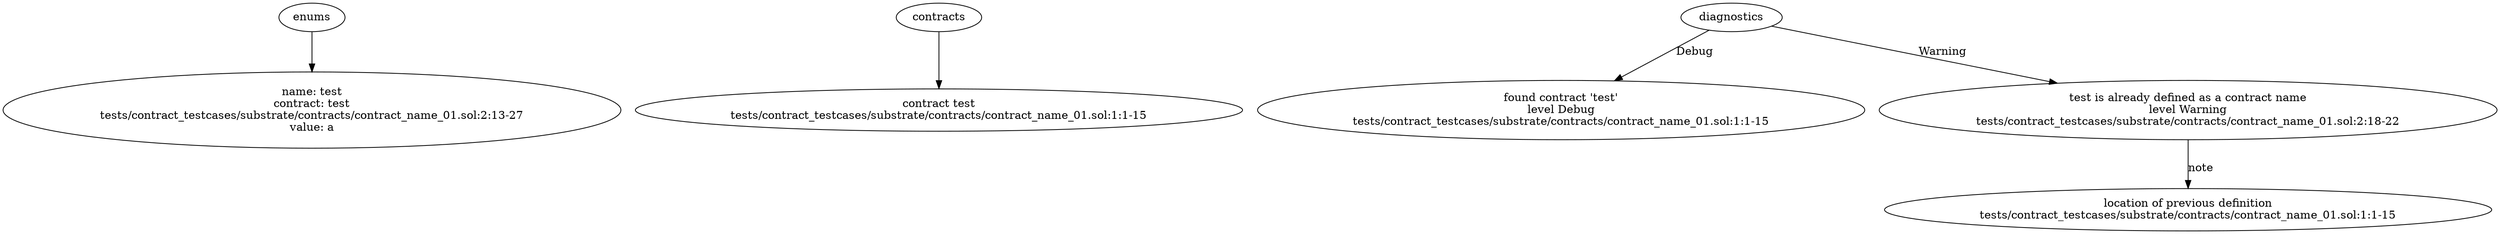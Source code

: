strict digraph "tests/contract_testcases/substrate/contracts/contract_name_01.sol" {
	test [label="name: test\ncontract: test\ntests/contract_testcases/substrate/contracts/contract_name_01.sol:2:13-27\nvalue: a"]
	contract [label="contract test\ntests/contract_testcases/substrate/contracts/contract_name_01.sol:1:1-15"]
	diagnostic [label="found contract 'test'\nlevel Debug\ntests/contract_testcases/substrate/contracts/contract_name_01.sol:1:1-15"]
	diagnostic_7 [label="test is already defined as a contract name\nlevel Warning\ntests/contract_testcases/substrate/contracts/contract_name_01.sol:2:18-22"]
	note [label="location of previous definition\ntests/contract_testcases/substrate/contracts/contract_name_01.sol:1:1-15"]
	enums -> test
	contracts -> contract
	diagnostics -> diagnostic [label="Debug"]
	diagnostics -> diagnostic_7 [label="Warning"]
	diagnostic_7 -> note [label="note"]
}
